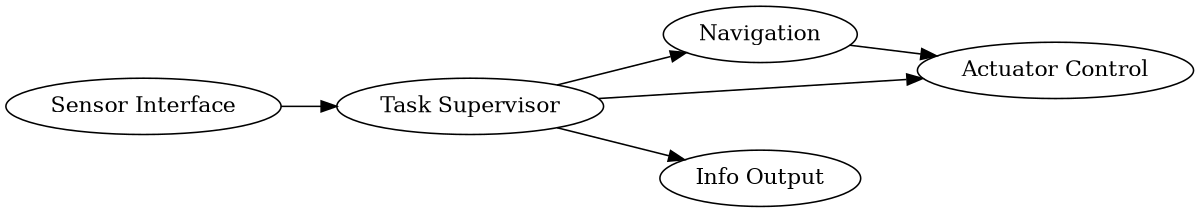 digraph layout {
    rankdir=LR;
    size="8,5"
    "Sensor Interface" -> "Task Supervisor";
    "Task Supervisor" -> "Navigation";
    "Navigation" -> "Actuator Control";
    "Task Supervisor" -> "Actuator Control";
    "Task Supervisor" -> "Info Output";
}
